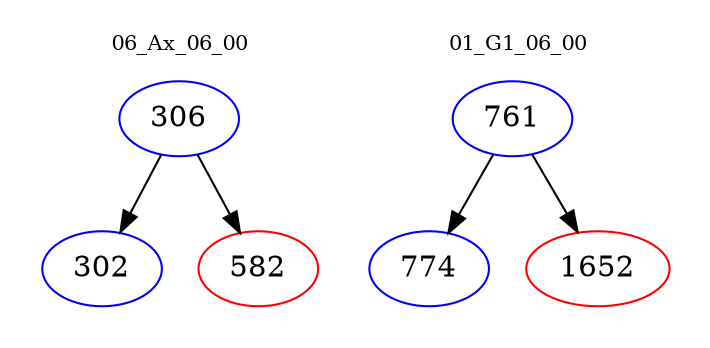 digraph{
subgraph cluster_0 {
color = white
label = "06_Ax_06_00";
fontsize=10;
T0_306 [label="306", color="blue"]
T0_306 -> T0_302 [color="black"]
T0_302 [label="302", color="blue"]
T0_306 -> T0_582 [color="black"]
T0_582 [label="582", color="red"]
}
subgraph cluster_1 {
color = white
label = "01_G1_06_00";
fontsize=10;
T1_761 [label="761", color="blue"]
T1_761 -> T1_774 [color="black"]
T1_774 [label="774", color="blue"]
T1_761 -> T1_1652 [color="black"]
T1_1652 [label="1652", color="red"]
}
}
